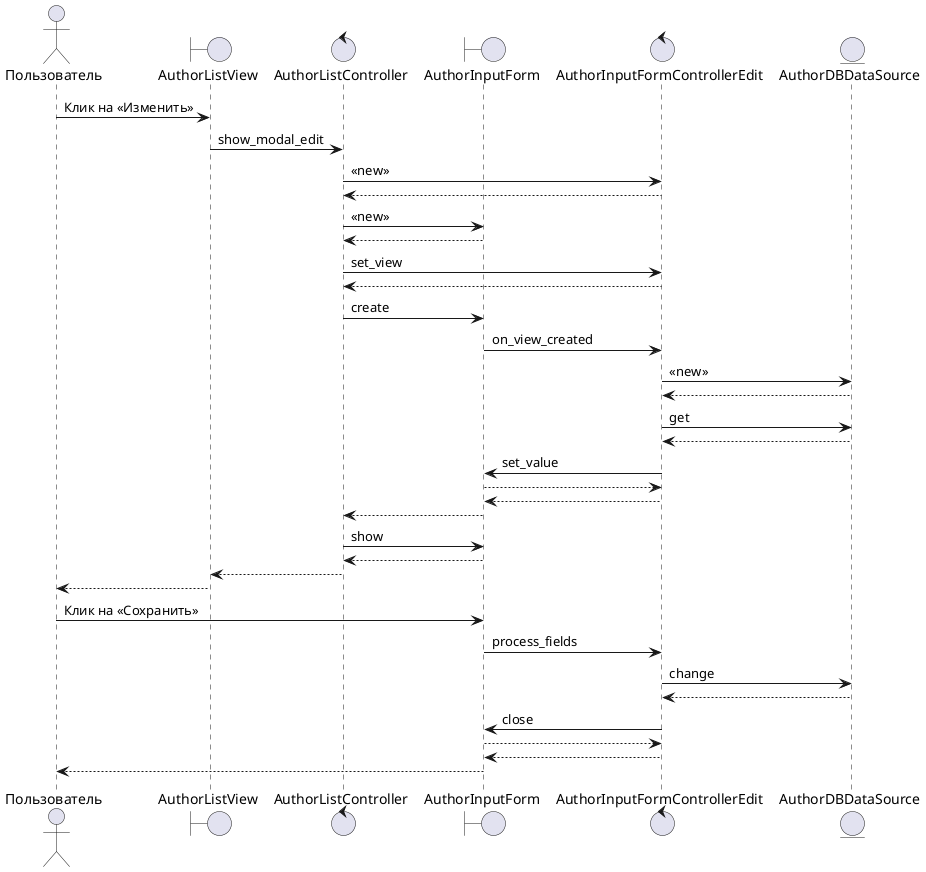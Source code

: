 @startuml
'https://plantuml.com/sequence-diagram

actor       Пользователь                        as user
boundary    "AuthorListView"                   as ts
control     "AuthorListController"        as tsc
boundary    "AuthorInputForm"             as sif
control     "AuthorInputFormControllerEdit"  as sifce
entity      "AuthorDBDataSource"           as srep

user -> ts : Клик на <<Изменить>>
ts -> tsc : show_modal_edit
tsc -> sifce : <<new>>
sifce --> tsc
tsc -> sif : <<new>>
sif --> tsc
tsc -> sifce : set_view
sifce --> tsc
tsc -> sif : create
sif -> sifce : on_view_created
sifce -> srep : <<new>>
srep --> sifce
sifce -> srep : get
srep --> sifce
sifce -> sif : set_value
sif --> sifce
sifce --> sif
sif --> tsc
tsc -> sif : show
sif --> tsc
tsc --> ts
ts --> user

user -> sif : Клик на <<Сохранить>>
sif -> sifce : process_fields
sifce -> srep : change
srep --> sifce
sifce -> sif : close
sif --> sifce
sifce --> sif
sif --> user

@enduml

